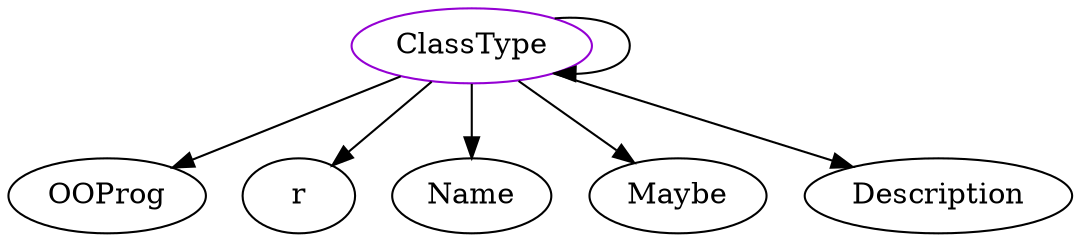 digraph classtype{
ClassType -> OOProg;
ClassType -> r;
ClassType -> ClassType;
ClassType -> Name;
ClassType -> Maybe;
ClassType -> Description;
ClassType	[shape=oval, color=darkviolet, label="ClassType"];
}
